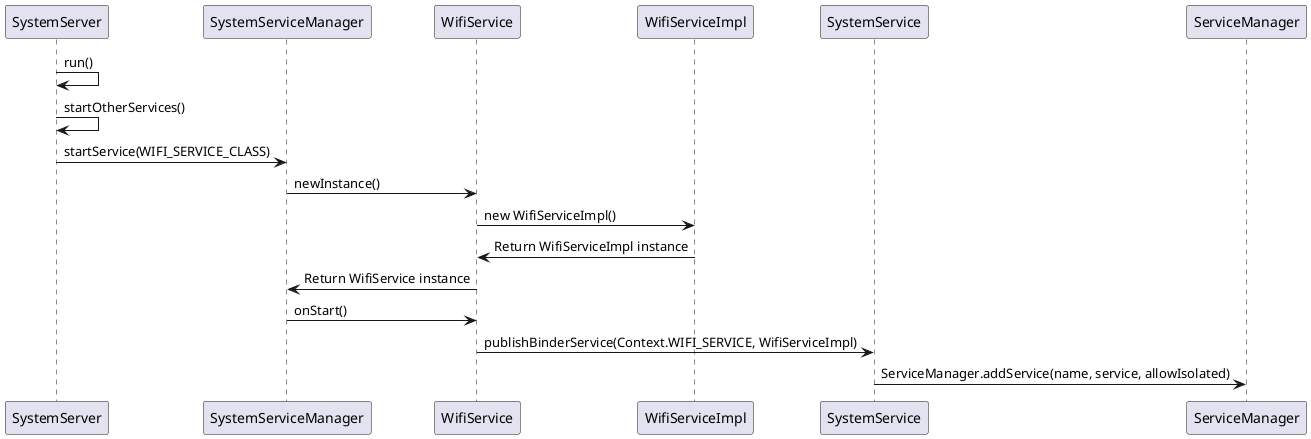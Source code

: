 @startuml
participant SystemServer as c1
c1->c1 : run()
c1->c1 : startOtherServices()
participant SystemServiceManager as c2
c1->c2 : startService(WIFI_SERVICE_CLASS)
participant WifiService as c3
c2->c3 : newInstance()
participant WifiServiceImpl as c4
c3->c4 : new WifiServiceImpl()
c4->c3 : Return WifiServiceImpl instance
c3->c2 : Return WifiService instance
c2->c3 : onStart()
participant SystemService as c5
c3->c5 : publishBinderService(Context.WIFI_SERVICE, WifiServiceImpl)
participant ServiceManager as c6
c5->c6 : ServiceManager.addService(name, service, allowIsolated)
@enduml
